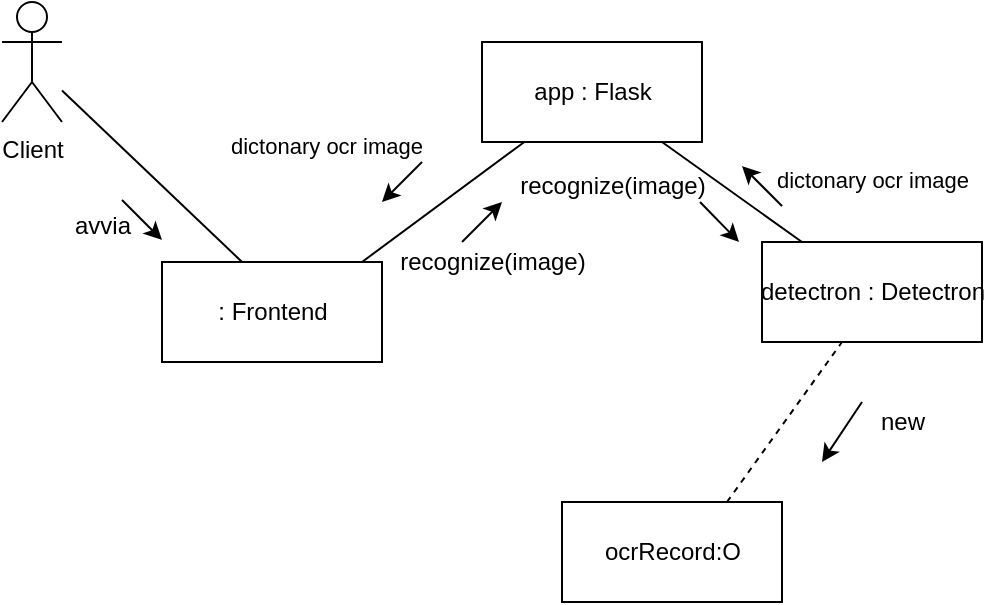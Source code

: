 <mxfile version="13.3.0" type="device"><diagram id="COOBP4x2CACEpGDhiHlq" name="Page-1"><mxGraphModel dx="946" dy="473" grid="1" gridSize="10" guides="1" tooltips="1" connect="1" arrows="1" fold="1" page="1" pageScale="1" pageWidth="827" pageHeight="1169" math="0" shadow="0"><root><mxCell id="0"/><mxCell id="1" parent="0"/><mxCell id="hJq33AhxCl7-GNdCh_K8-1" value=": Frontend" style="html=1;" vertex="1" parent="1"><mxGeometry x="140" y="250" width="110" height="50" as="geometry"/></mxCell><mxCell id="hJq33AhxCl7-GNdCh_K8-2" value="app : Flask" style="html=1;" vertex="1" parent="1"><mxGeometry x="300" y="140" width="110" height="50" as="geometry"/></mxCell><mxCell id="hJq33AhxCl7-GNdCh_K8-3" value="detectron : Detectron" style="html=1;" vertex="1" parent="1"><mxGeometry x="440" y="240" width="110" height="50" as="geometry"/></mxCell><mxCell id="hJq33AhxCl7-GNdCh_K8-4" value="ocrRecord:O" style="html=1;" vertex="1" parent="1"><mxGeometry x="340" y="370" width="110" height="50" as="geometry"/></mxCell><mxCell id="hJq33AhxCl7-GNdCh_K8-9" value="" style="endArrow=none;html=1;" edge="1" parent="1" target="hJq33AhxCl7-GNdCh_K8-2"><mxGeometry width="50" height="50" relative="1" as="geometry"><mxPoint x="240" y="250" as="sourcePoint"/><mxPoint x="290" y="200" as="targetPoint"/></mxGeometry></mxCell><mxCell id="hJq33AhxCl7-GNdCh_K8-11" value="" style="endArrow=classic;html=1;" edge="1" parent="1"><mxGeometry width="50" height="50" relative="1" as="geometry"><mxPoint x="290" y="240" as="sourcePoint"/><mxPoint x="310" y="220" as="targetPoint"/></mxGeometry></mxCell><mxCell id="hJq33AhxCl7-GNdCh_K8-12" value="recognize(image)" style="text;html=1;align=center;verticalAlign=middle;resizable=0;points=[];autosize=1;" vertex="1" parent="1"><mxGeometry x="250" y="240" width="110" height="20" as="geometry"/></mxCell><mxCell id="hJq33AhxCl7-GNdCh_K8-13" value="" style="endArrow=classic;html=1;" edge="1" parent="1"><mxGeometry width="50" height="50" relative="1" as="geometry"><mxPoint x="270" y="200" as="sourcePoint"/><mxPoint x="250" y="220" as="targetPoint"/></mxGeometry></mxCell><mxCell id="hJq33AhxCl7-GNdCh_K8-14" value="&lt;span style=&quot;font-size: 11px ; background-color: rgb(255 , 255 , 255)&quot;&gt;dictonary ocr image&lt;/span&gt;" style="text;html=1;align=center;verticalAlign=middle;resizable=0;points=[];autosize=1;" vertex="1" parent="1"><mxGeometry x="167" y="182" width="110" height="20" as="geometry"/></mxCell><mxCell id="hJq33AhxCl7-GNdCh_K8-15" value="" style="endArrow=none;html=1;" edge="1" parent="1" source="hJq33AhxCl7-GNdCh_K8-2" target="hJq33AhxCl7-GNdCh_K8-3"><mxGeometry width="50" height="50" relative="1" as="geometry"><mxPoint x="460" y="230" as="sourcePoint"/><mxPoint x="510" y="180" as="targetPoint"/></mxGeometry></mxCell><mxCell id="hJq33AhxCl7-GNdCh_K8-16" value="" style="endArrow=classic;html=1;" edge="1" parent="1"><mxGeometry width="50" height="50" relative="1" as="geometry"><mxPoint x="409" y="220" as="sourcePoint"/><mxPoint x="428.5" y="240" as="targetPoint"/><Array as="points"><mxPoint x="408.5" y="220"/></Array></mxGeometry></mxCell><mxCell id="hJq33AhxCl7-GNdCh_K8-17" value="" style="endArrow=classic;html=1;" edge="1" parent="1"><mxGeometry width="50" height="50" relative="1" as="geometry"><mxPoint x="450" y="222" as="sourcePoint"/><mxPoint x="430" y="202" as="targetPoint"/></mxGeometry></mxCell><mxCell id="hJq33AhxCl7-GNdCh_K8-18" value="recognize(image)" style="text;html=1;align=center;verticalAlign=middle;resizable=0;points=[];autosize=1;" vertex="1" parent="1"><mxGeometry x="310" y="202" width="110" height="20" as="geometry"/></mxCell><mxCell id="hJq33AhxCl7-GNdCh_K8-19" value="&lt;span style=&quot;font-size: 11px ; background-color: rgb(255 , 255 , 255)&quot;&gt;dictonary ocr image&lt;/span&gt;" style="text;html=1;align=center;verticalAlign=middle;resizable=0;points=[];autosize=1;" vertex="1" parent="1"><mxGeometry x="440" y="199" width="110" height="20" as="geometry"/></mxCell><mxCell id="hJq33AhxCl7-GNdCh_K8-20" value="" style="endArrow=none;dashed=1;html=1;exitX=0.75;exitY=0;exitDx=0;exitDy=0;" edge="1" parent="1" source="hJq33AhxCl7-GNdCh_K8-4"><mxGeometry width="50" height="50" relative="1" as="geometry"><mxPoint x="430" y="340" as="sourcePoint"/><mxPoint x="480" y="290" as="targetPoint"/></mxGeometry></mxCell><mxCell id="hJq33AhxCl7-GNdCh_K8-21" value="" style="endArrow=classic;html=1;" edge="1" parent="1"><mxGeometry width="50" height="50" relative="1" as="geometry"><mxPoint x="490" y="320" as="sourcePoint"/><mxPoint x="470" y="350" as="targetPoint"/></mxGeometry></mxCell><mxCell id="hJq33AhxCl7-GNdCh_K8-22" value="new" style="text;html=1;align=center;verticalAlign=middle;resizable=0;points=[];autosize=1;" vertex="1" parent="1"><mxGeometry x="490" y="320" width="40" height="20" as="geometry"/></mxCell><mxCell id="hJq33AhxCl7-GNdCh_K8-23" value="Client" style="shape=umlActor;verticalLabelPosition=bottom;labelBackgroundColor=#ffffff;verticalAlign=top;html=1;outlineConnect=0;" vertex="1" parent="1"><mxGeometry x="60" y="120" width="30" height="60" as="geometry"/></mxCell><mxCell id="hJq33AhxCl7-GNdCh_K8-26" value="" style="endArrow=none;html=1;entryX=0.364;entryY=0;entryDx=0;entryDy=0;entryPerimeter=0;" edge="1" parent="1" source="hJq33AhxCl7-GNdCh_K8-23" target="hJq33AhxCl7-GNdCh_K8-1"><mxGeometry width="50" height="50" relative="1" as="geometry"><mxPoint x="110" y="200" as="sourcePoint"/><mxPoint x="183" y="260" as="targetPoint"/></mxGeometry></mxCell><mxCell id="hJq33AhxCl7-GNdCh_K8-27" value="" style="endArrow=classic;html=1;" edge="1" parent="1"><mxGeometry width="50" height="50" relative="1" as="geometry"><mxPoint x="120" y="219" as="sourcePoint"/><mxPoint x="140" y="239" as="targetPoint"/></mxGeometry></mxCell><mxCell id="hJq33AhxCl7-GNdCh_K8-28" value="avvia" style="text;html=1;align=center;verticalAlign=middle;resizable=0;points=[];autosize=1;" vertex="1" parent="1"><mxGeometry x="90" y="222" width="40" height="20" as="geometry"/></mxCell></root></mxGraphModel></diagram></mxfile>